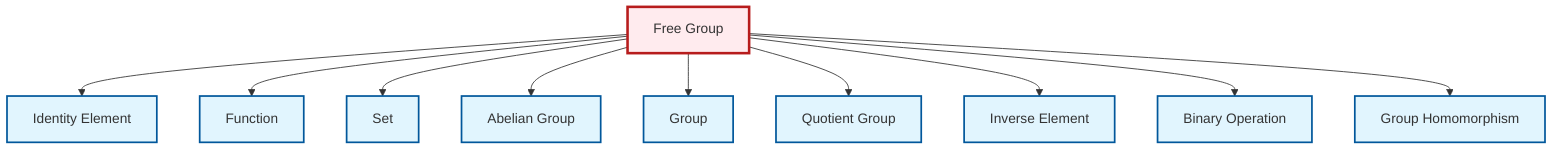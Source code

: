 graph TD
    classDef definition fill:#e1f5fe,stroke:#01579b,stroke-width:2px
    classDef theorem fill:#f3e5f5,stroke:#4a148c,stroke-width:2px
    classDef axiom fill:#fff3e0,stroke:#e65100,stroke-width:2px
    classDef example fill:#e8f5e9,stroke:#1b5e20,stroke-width:2px
    classDef current fill:#ffebee,stroke:#b71c1c,stroke-width:3px
    def-abelian-group["Abelian Group"]:::definition
    def-inverse-element["Inverse Element"]:::definition
    def-function["Function"]:::definition
    def-identity-element["Identity Element"]:::definition
    def-group["Group"]:::definition
    def-binary-operation["Binary Operation"]:::definition
    def-set["Set"]:::definition
    def-free-group["Free Group"]:::definition
    def-homomorphism["Group Homomorphism"]:::definition
    def-quotient-group["Quotient Group"]:::definition
    def-free-group --> def-identity-element
    def-free-group --> def-function
    def-free-group --> def-set
    def-free-group --> def-abelian-group
    def-free-group --> def-group
    def-free-group --> def-quotient-group
    def-free-group --> def-inverse-element
    def-free-group --> def-binary-operation
    def-free-group --> def-homomorphism
    class def-free-group current